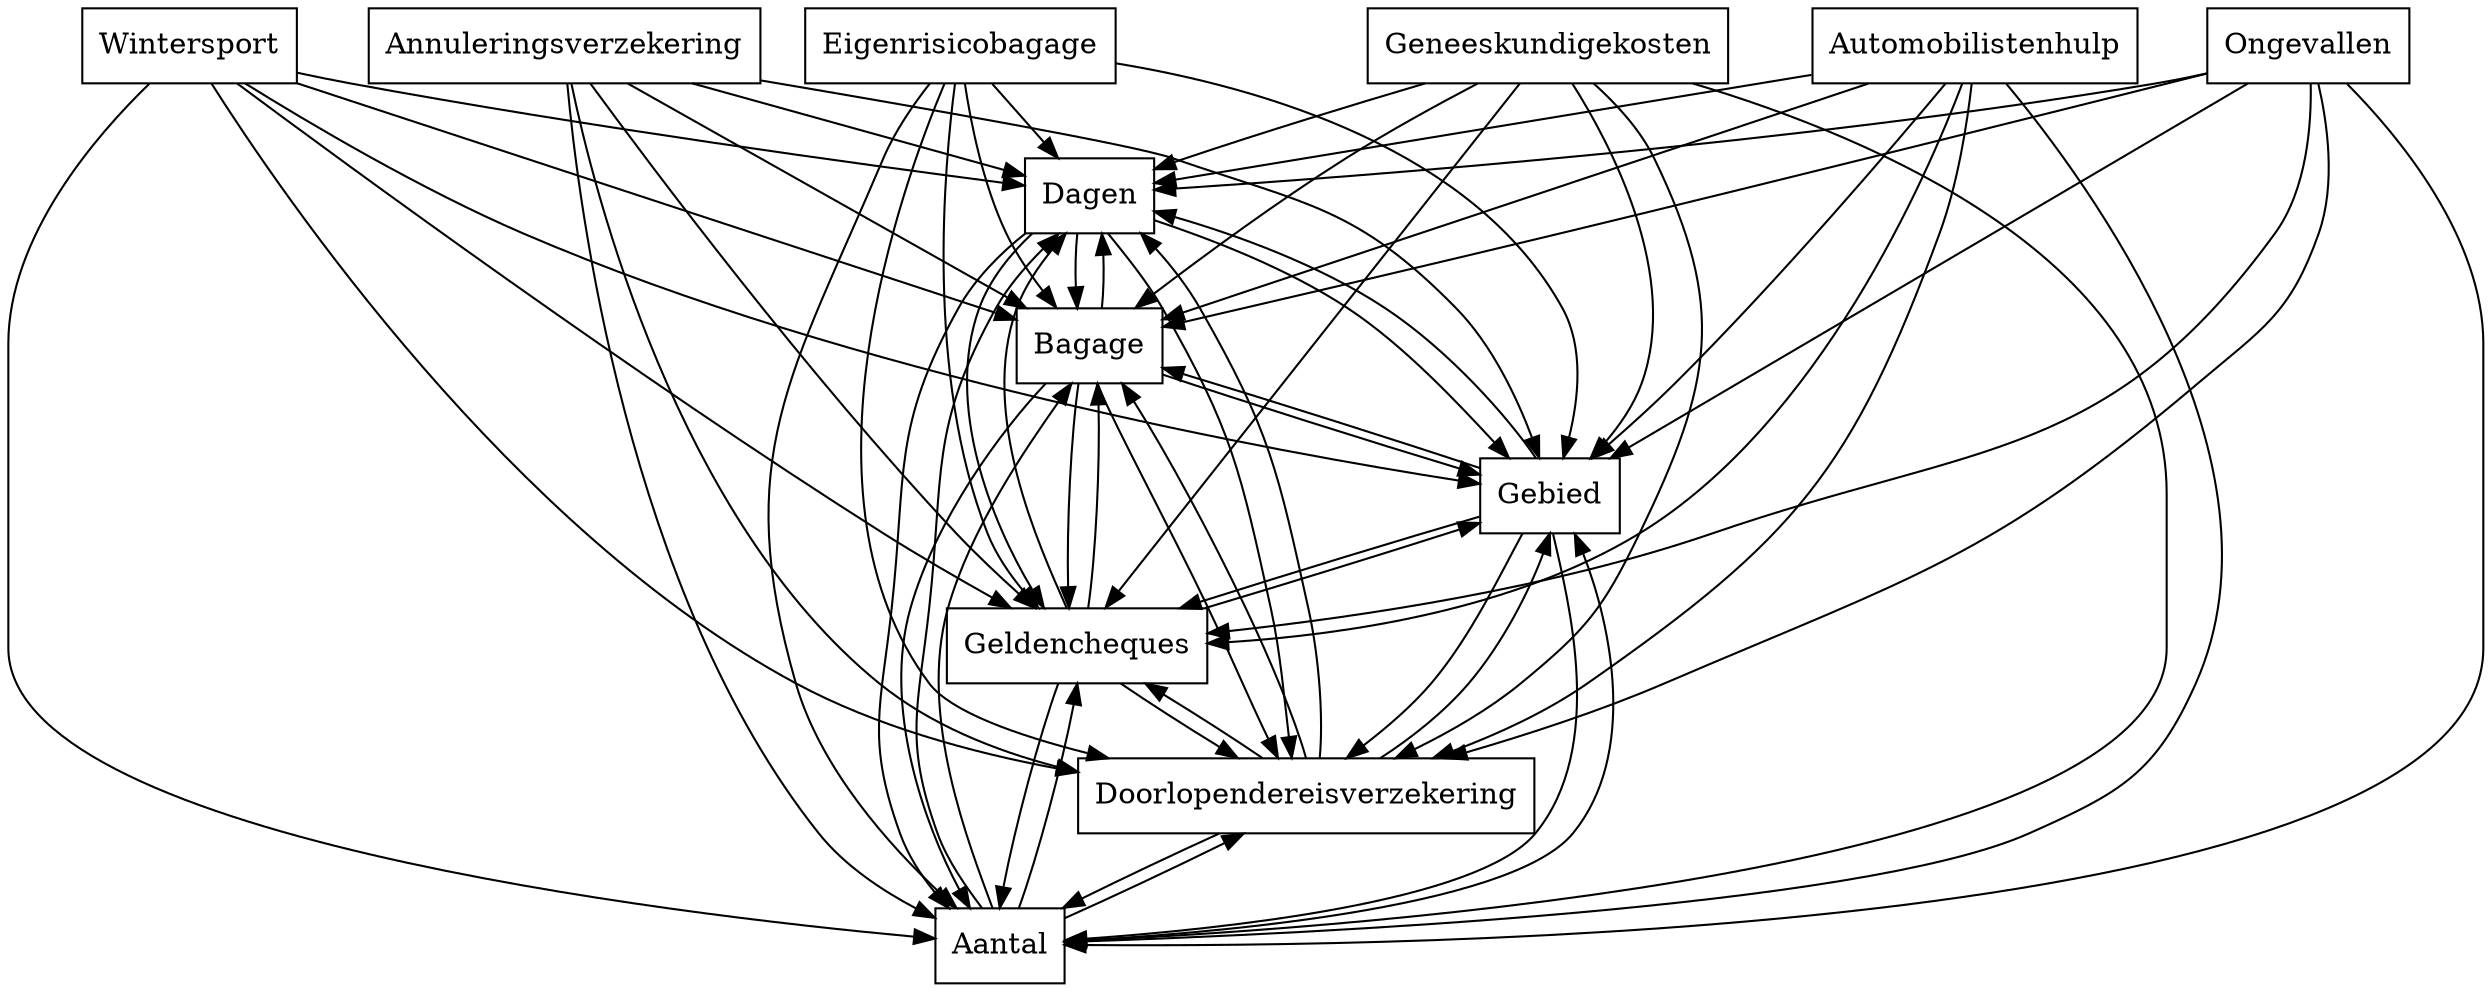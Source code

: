 digraph{
graph [rankdir=TB];
node [shape=box];
edge [arrowhead=normal];
0[label="Annuleringsverzekering",]
1[label="Eigenrisicobagage",]
2[label="Wintersport",]
3[label="Dagen",]
4[label="Automobilistenhulp",]
5[label="Bagage",]
6[label="Aantal",]
7[label="Doorlopendereisverzekering",]
8[label="Ongevallen",]
9[label="Geldencheques",]
10[label="Geneeskundigekosten",]
11[label="Gebied",]
0->3[label="",]
0->5[label="",]
0->6[label="",]
0->7[label="",]
0->9[label="",]
0->11[label="",]
1->3[label="",]
1->5[label="",]
1->6[label="",]
1->7[label="",]
1->9[label="",]
1->11[label="",]
2->3[label="",]
2->5[label="",]
2->6[label="",]
2->7[label="",]
2->9[label="",]
2->11[label="",]
3->5[label="",]
3->6[label="",]
3->7[label="",]
3->9[label="",]
3->11[label="",]
4->3[label="",]
4->5[label="",]
4->6[label="",]
4->7[label="",]
4->9[label="",]
4->11[label="",]
5->3[label="",]
5->6[label="",]
5->7[label="",]
5->9[label="",]
5->11[label="",]
6->3[label="",]
6->5[label="",]
6->7[label="",]
6->9[label="",]
6->11[label="",]
7->3[label="",]
7->5[label="",]
7->6[label="",]
7->9[label="",]
7->11[label="",]
8->3[label="",]
8->5[label="",]
8->6[label="",]
8->7[label="",]
8->9[label="",]
8->11[label="",]
9->3[label="",]
9->5[label="",]
9->6[label="",]
9->7[label="",]
9->11[label="",]
10->3[label="",]
10->5[label="",]
10->6[label="",]
10->7[label="",]
10->9[label="",]
10->11[label="",]
11->3[label="",]
11->5[label="",]
11->6[label="",]
11->7[label="",]
11->9[label="",]
}
